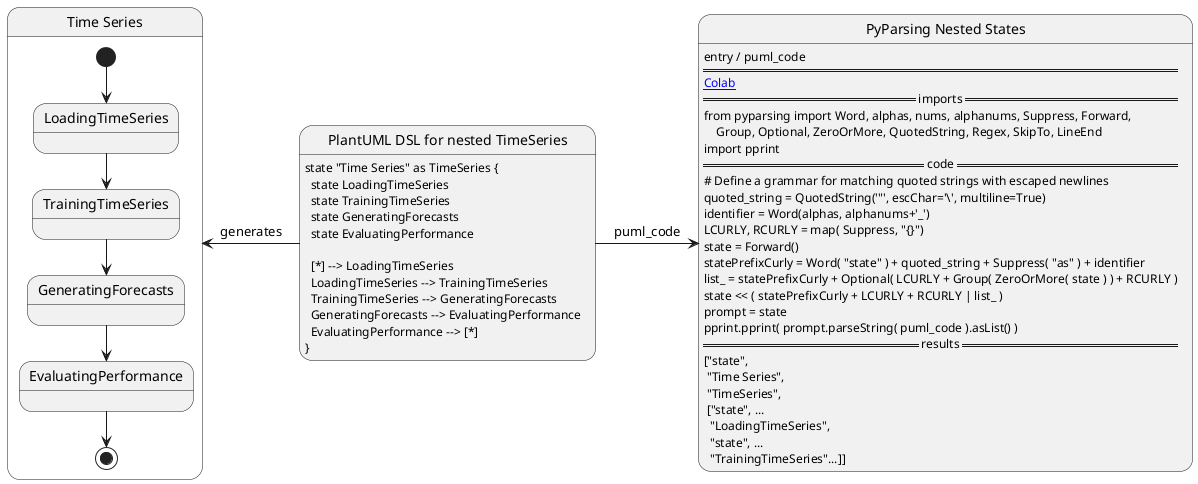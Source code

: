 @startuml

state "PlantUML DSL for nested TimeSeries" as PlantUML {

}

PlantUML : state "Time Series" as TimeSeries {\n\
  state LoadingTimeSeries\n\
  state TrainingTimeSeries\n\
  state GeneratingForecasts\n\
  state EvaluatingPerformance\n\
\n\
  [*] --> LoadingTimeSeries\n\
  LoadingTimeSeries --> TrainingTimeSeries\n\
  TrainingTimeSeries --> GeneratingForecasts\n\
  GeneratingForecasts --> EvaluatingPerformance\n\
  EvaluatingPerformance --> [*]\n\
}

state "Time Series" as TimeSeries {
  state LoadingTimeSeries
  state TrainingTimeSeries
  state GeneratingForecasts
  state EvaluatingPerformance

  [*] --> LoadingTimeSeries
  LoadingTimeSeries --> TrainingTimeSeries
  TrainingTimeSeries --> GeneratingForecasts
  GeneratingForecasts --> EvaluatingPerformance
  EvaluatingPerformance --> [*]
}



state "PyParsing Nested States" as PyParsing {

}

PyParsing : entry / puml_code \n\
====\n\
[[https://colab.research.google.com/drive/1ChWktWvzvhjI5atpfXidiUYdCoy_-ygF#scrollTo=G3wa3H0Pc38x&line=5&uniqifier=1 Colab]]\n\
== imports ==\n\
from pyparsing import Word, alphas, nums, alphanums, Suppress, Forward, \n\
    Group, Optional, ZeroOrMore, QuotedString, Regex, SkipTo, LineEnd\n\
import pprint\n\
== code ==\n\
~# Define a grammar for matching quoted strings with escaped newlines\n\
quoted_string = QuotedString('"', escChar='\\', multiline=True)\n\
identifier = Word(alphas, alphanums+'_')\n\
LCURLY, RCURLY = map( Suppress, "{}")\n\
state = Forward()\n\
statePrefixCurly = Word( "state" ) + quoted_string + Suppress( "as" ) + identifier\n\
list_ = statePrefixCurly + Optional( LCURLY + Group( ZeroOrMore( state ) ) + RCURLY )\n\
state << ( statePrefixCurly + LCURLY + RCURLY | list_ )\n\
prompt = state\n\
pprint.pprint( prompt.parseString( puml_code ).asList() )\n\
== results ==\n\
["state",\n\
 "Time Series",\n\
 "TimeSeries",\n\
 ~["state", ...\n\
  "LoadingTimeSeries",\n\
  "state", ...\n\
  "TrainingTimeSeries"...]]

TimeSeries <- PlantUML : generates
PlantUML -> PyParsing : puml_code
@enduml